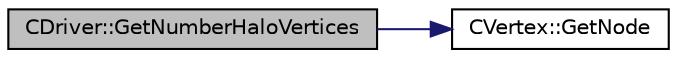digraph "CDriver::GetNumberHaloVertices"
{
 // LATEX_PDF_SIZE
  edge [fontname="Helvetica",fontsize="10",labelfontname="Helvetica",labelfontsize="10"];
  node [fontname="Helvetica",fontsize="10",shape=record];
  rankdir="LR";
  Node1 [label="CDriver::GetNumberHaloVertices",height=0.2,width=0.4,color="black", fillcolor="grey75", style="filled", fontcolor="black",tooltip="Get the number of halo vertices from a specified marker."];
  Node1 -> Node2 [color="midnightblue",fontsize="10",style="solid",fontname="Helvetica"];
  Node2 [label="CVertex::GetNode",height=0.2,width=0.4,color="black", fillcolor="white", style="filled",URL="$classCVertex.html#ad568da06e7191358d3a09a1bee71cdb5",tooltip="Get the node of the vertex."];
}
